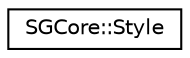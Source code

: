 digraph "Graphical Class Hierarchy"
{
 // LATEX_PDF_SIZE
  edge [fontname="Helvetica",fontsize="10",labelfontname="Helvetica",labelfontsize="10"];
  node [fontname="Helvetica",fontsize="10",shape=record];
  rankdir="LR";
  Node0 [label="SGCore::Style",height=0.2,width=0.4,color="black", fillcolor="white", style="filled",URL="$structSGCore_1_1Style.html",tooltip=" "];
}
